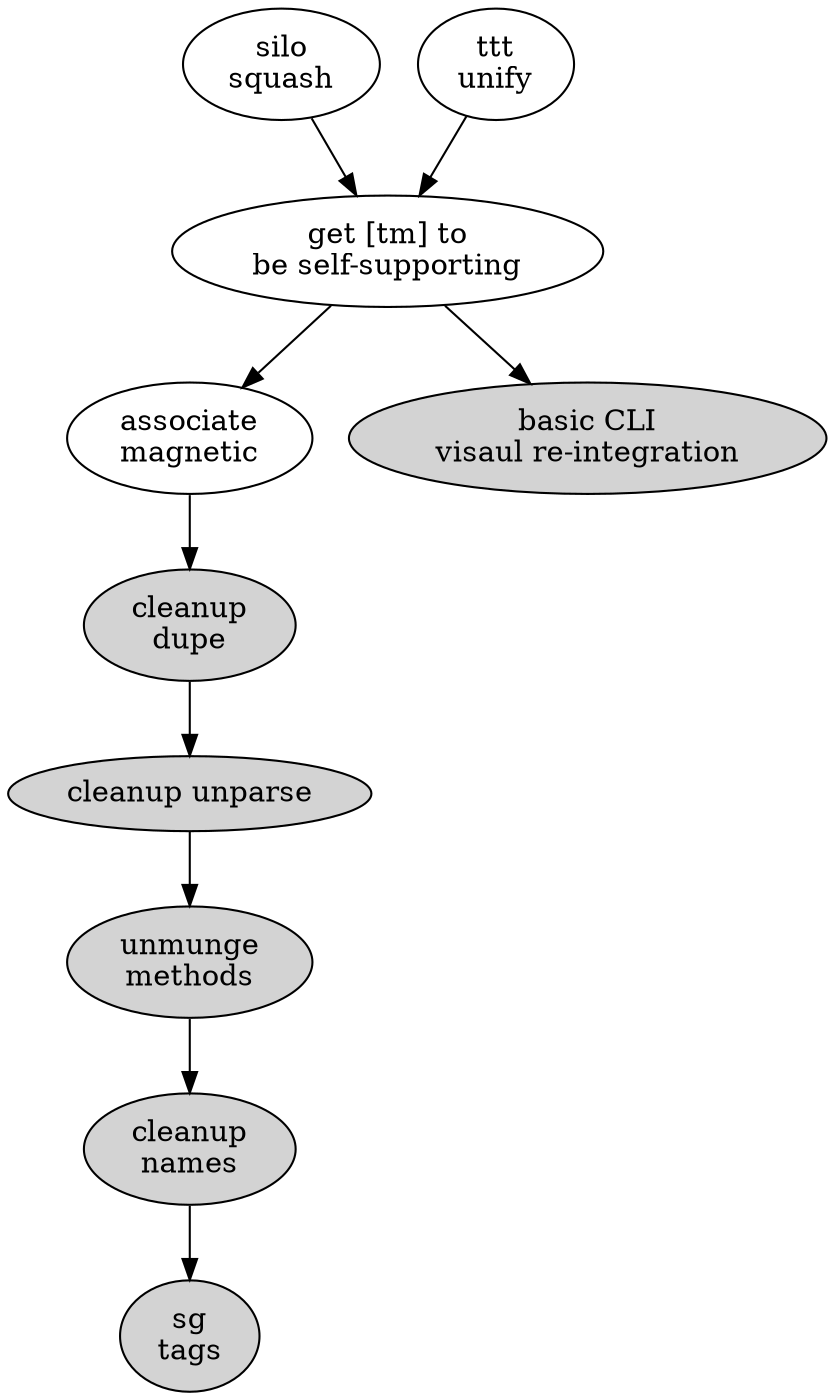 digraph{

  am [ label="associate\nmagnetic" ]
  cd [ label="cleanup\ndupe" style=filled ]
  cv [ label="basic CLI\nvisaul re-integration" style=filled ]
  cn [ label="cleanup\nnames" style=filled ]
  si [ label="silo\nsquash" ]
  ss [ label="get [tm] to\nbe self-supporting" ]
  st [ label="sg\ntags" style=filled ]
  tu [ label="ttt\nunify" ]
  um [ label="unmunge\nmethods" style=filled ]
  up [ label="cleanup unparse" style=filled ]

  am -> cd
  cd -> up
  cn -> st
  si -> ss
  ss -> cv
  ss -> am
  tu -> ss
  um -> cn
  up -> um

  # that one color of blue: fillcolor="#b5d5fb" style=filled

}
